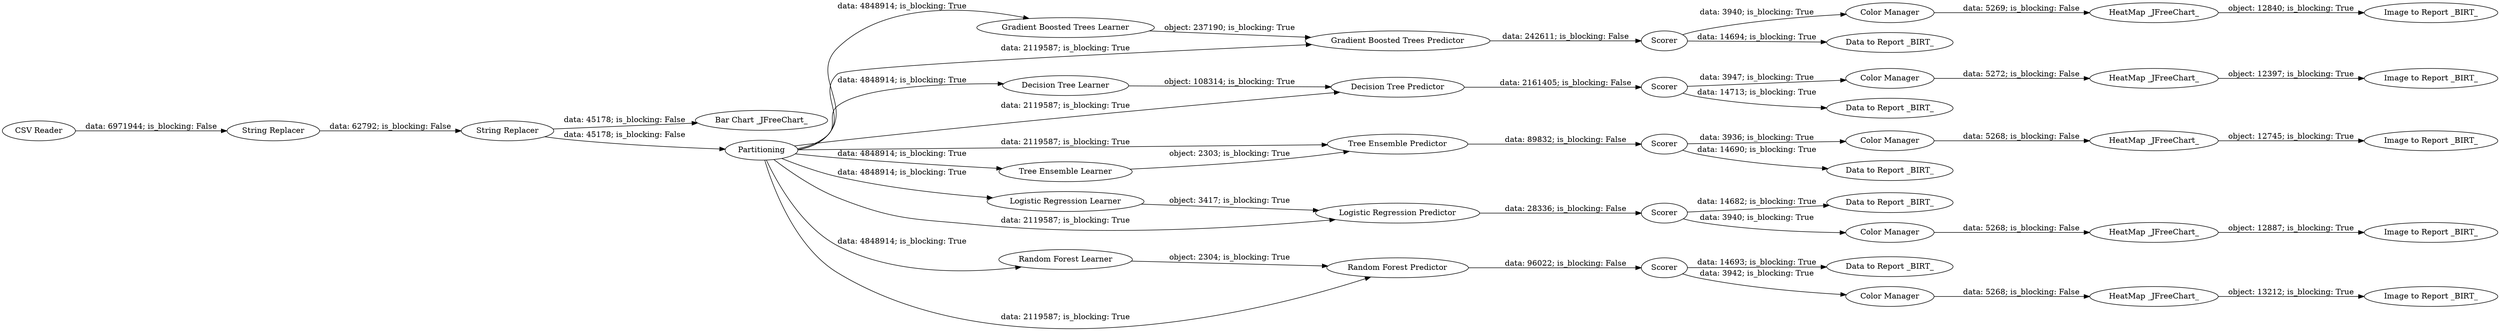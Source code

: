digraph {
	"3308116135383675937_27" [label="Logistic Regression Learner"]
	"3308116135383675937_62" [label="Bar Chart _JFreeChart_"]
	"3308116135383675937_41" [label="Data to Report _BIRT_"]
	"3308116135383675937_50" [label="Color Manager"]
	"3308116135383675937_57" [label="Color Manager"]
	"3308116135383675937_47" [label="Color Manager"]
	"3308116135383675937_40" [label="String Replacer"]
	"3308116135383675937_28" [label="Decision Tree Learner"]
	"3308116135383675937_53" [label="Image to Report _BIRT_"]
	"3308116135383675937_54" [label="Image to Report _BIRT_"]
	"3308116135383675937_25" [label=Scorer]
	"3308116135383675937_49" [label="HeatMap _JFreeChart_"]
	"3308116135383675937_56" [label="Color Manager"]
	"3308116135383675937_60" [label="HeatMap _JFreeChart_"]
	"3308116135383675937_20" [label="Gradient Boosted Trees Learner"]
	"3308116135383675937_51" [label="HeatMap _JFreeChart_"]
	"3308116135383675937_43" [label="Data to Report _BIRT_"]
	"3308116135383675937_48" [label="Image to Report _BIRT_"]
	"3308116135383675937_18" [label="Tree Ensemble Predictor"]
	"3308116135383675937_55" [label="Image to Report _BIRT_"]
	"3308116135383675937_45" [label="Data to Report _BIRT_"]
	"3308116135383675937_22" [label=Scorer]
	"3308116135383675937_21" [label="Gradient Boosted Trees Predictor"]
	"3308116135383675937_52" [label="Image to Report _BIRT_"]
	"3308116135383675937_44" [label="Data to Report _BIRT_"]
	"3308116135383675937_17" [label="Tree Ensemble Learner"]
	"3308116135383675937_15" [label=Scorer]
	"3308116135383675937_42" [label="Data to Report _BIRT_"]
	"3308116135383675937_14" [label="Decision Tree Predictor"]
	"3308116135383675937_19" [label=Scorer]
	"3308116135383675937_4" [label=Partitioning]
	"3308116135383675937_1" [label="CSV Reader"]
	"3308116135383675937_8" [label=Scorer]
	"3308116135383675937_7" [label="Random Forest Predictor"]
	"3308116135383675937_26" [label="Logistic Regression Predictor"]
	"3308116135383675937_61" [label="HeatMap _JFreeChart_"]
	"3308116135383675937_58" [label="Color Manager"]
	"3308116135383675937_59" [label="HeatMap _JFreeChart_"]
	"3308116135383675937_6" [label="Random Forest Learner"]
	"3308116135383675937_39" [label="String Replacer"]
	"3308116135383675937_25" -> "3308116135383675937_44" [label="data: 14682; is_blocking: True"]
	"3308116135383675937_59" -> "3308116135383675937_53" [label="object: 12745; is_blocking: True"]
	"3308116135383675937_14" -> "3308116135383675937_15" [label="data: 2161405; is_blocking: False"]
	"3308116135383675937_15" -> "3308116135383675937_45" [label="data: 14713; is_blocking: True"]
	"3308116135383675937_50" -> "3308116135383675937_51" [label="data: 5272; is_blocking: False"]
	"3308116135383675937_56" -> "3308116135383675937_59" [label="data: 5268; is_blocking: False"]
	"3308116135383675937_4" -> "3308116135383675937_6" [label="data: 4848914; is_blocking: True"]
	"3308116135383675937_6" -> "3308116135383675937_7" [label="object: 2304; is_blocking: True"]
	"3308116135383675937_20" -> "3308116135383675937_21" [label="object: 237190; is_blocking: True"]
	"3308116135383675937_19" -> "3308116135383675937_56" [label="data: 3936; is_blocking: True"]
	"3308116135383675937_40" -> "3308116135383675937_39" [label="data: 62792; is_blocking: False"]
	"3308116135383675937_4" -> "3308116135383675937_7" [label="data: 2119587; is_blocking: True"]
	"3308116135383675937_4" -> "3308116135383675937_14" [label="data: 2119587; is_blocking: True"]
	"3308116135383675937_1" -> "3308116135383675937_40" [label="data: 6971944; is_blocking: False"]
	"3308116135383675937_4" -> "3308116135383675937_28" [label="data: 4848914; is_blocking: True"]
	"3308116135383675937_49" -> "3308116135383675937_48" [label="object: 13212; is_blocking: True"]
	"3308116135383675937_4" -> "3308116135383675937_18" [label="data: 2119587; is_blocking: True"]
	"3308116135383675937_61" -> "3308116135383675937_55" [label="object: 12887; is_blocking: True"]
	"3308116135383675937_18" -> "3308116135383675937_19" [label="data: 89832; is_blocking: False"]
	"3308116135383675937_47" -> "3308116135383675937_49" [label="data: 5268; is_blocking: False"]
	"3308116135383675937_60" -> "3308116135383675937_54" [label="object: 12840; is_blocking: True"]
	"3308116135383675937_57" -> "3308116135383675937_60" [label="data: 5269; is_blocking: False"]
	"3308116135383675937_17" -> "3308116135383675937_18" [label="object: 2303; is_blocking: True"]
	"3308116135383675937_27" -> "3308116135383675937_26" [label="object: 3417; is_blocking: True"]
	"3308116135383675937_4" -> "3308116135383675937_17" [label="data: 4848914; is_blocking: True"]
	"3308116135383675937_4" -> "3308116135383675937_20" [label="data: 4848914; is_blocking: True"]
	"3308116135383675937_8" -> "3308116135383675937_41" [label="data: 14693; is_blocking: True"]
	"3308116135383675937_19" -> "3308116135383675937_42" [label="data: 14690; is_blocking: True"]
	"3308116135383675937_26" -> "3308116135383675937_25" [label="data: 28336; is_blocking: False"]
	"3308116135383675937_22" -> "3308116135383675937_57" [label="data: 3940; is_blocking: True"]
	"3308116135383675937_39" -> "3308116135383675937_62" [label="data: 45178; is_blocking: False"]
	"3308116135383675937_8" -> "3308116135383675937_47" [label="data: 3942; is_blocking: True"]
	"3308116135383675937_15" -> "3308116135383675937_50" [label="data: 3947; is_blocking: True"]
	"3308116135383675937_58" -> "3308116135383675937_61" [label="data: 5268; is_blocking: False"]
	"3308116135383675937_21" -> "3308116135383675937_22" [label="data: 242611; is_blocking: False"]
	"3308116135383675937_7" -> "3308116135383675937_8" [label="data: 96022; is_blocking: False"]
	"3308116135383675937_25" -> "3308116135383675937_58" [label="data: 3940; is_blocking: True"]
	"3308116135383675937_4" -> "3308116135383675937_27" [label="data: 4848914; is_blocking: True"]
	"3308116135383675937_28" -> "3308116135383675937_14" [label="object: 108314; is_blocking: True"]
	"3308116135383675937_4" -> "3308116135383675937_21" [label="data: 2119587; is_blocking: True"]
	"3308116135383675937_4" -> "3308116135383675937_26" [label="data: 2119587; is_blocking: True"]
	"3308116135383675937_51" -> "3308116135383675937_52" [label="object: 12397; is_blocking: True"]
	"3308116135383675937_39" -> "3308116135383675937_4" [label="data: 45178; is_blocking: False"]
	"3308116135383675937_22" -> "3308116135383675937_43" [label="data: 14694; is_blocking: True"]
	rankdir=LR
}
